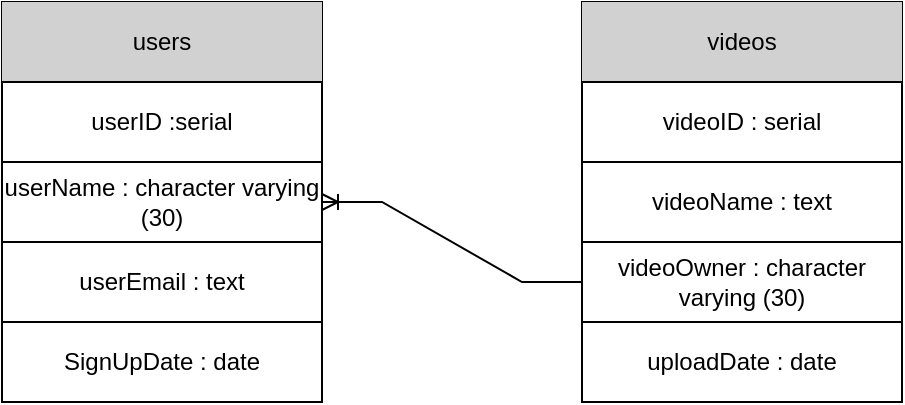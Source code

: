 <mxfile version="20.8.8" type="github">
  <diagram name="Page-1" id="x4iJGQ0KPtCMB_jyQW9S">
    <mxGraphModel dx="677" dy="365" grid="1" gridSize="10" guides="1" tooltips="1" connect="1" arrows="1" fold="1" page="1" pageScale="1" pageWidth="827" pageHeight="1169" math="0" shadow="0">
      <root>
        <mxCell id="0" />
        <mxCell id="1" parent="0" />
        <mxCell id="uvVCpmAjIxrzyu7uWYnQ-89" value="" style="rounded=0;whiteSpace=wrap;html=1;" vertex="1" parent="1">
          <mxGeometry x="80" y="80" width="160" height="200" as="geometry" />
        </mxCell>
        <mxCell id="uvVCpmAjIxrzyu7uWYnQ-90" value="" style="rounded=0;whiteSpace=wrap;html=1;" vertex="1" parent="1">
          <mxGeometry x="80" y="80" width="160" height="40" as="geometry" />
        </mxCell>
        <mxCell id="uvVCpmAjIxrzyu7uWYnQ-91" value="users" style="text;strokeColor=none;align=center;fillColor=#D1D1D1;html=1;verticalAlign=middle;whiteSpace=wrap;rounded=0;" vertex="1" parent="1">
          <mxGeometry x="80" y="80" width="160" height="40" as="geometry" />
        </mxCell>
        <mxCell id="uvVCpmAjIxrzyu7uWYnQ-92" value="" style="rounded=0;whiteSpace=wrap;html=1;" vertex="1" parent="1">
          <mxGeometry x="370" y="80" width="160" height="200" as="geometry" />
        </mxCell>
        <mxCell id="uvVCpmAjIxrzyu7uWYnQ-93" value="" style="rounded=0;whiteSpace=wrap;html=1;" vertex="1" parent="1">
          <mxGeometry x="370" y="80" width="160" height="40" as="geometry" />
        </mxCell>
        <mxCell id="uvVCpmAjIxrzyu7uWYnQ-94" value="videos" style="text;strokeColor=none;align=center;fillColor=#D1D1D1;html=1;verticalAlign=middle;whiteSpace=wrap;rounded=0;" vertex="1" parent="1">
          <mxGeometry x="370" y="80" width="160" height="40" as="geometry" />
        </mxCell>
        <mxCell id="uvVCpmAjIxrzyu7uWYnQ-95" value="" style="rounded=0;whiteSpace=wrap;html=1;" vertex="1" parent="1">
          <mxGeometry x="80" y="120" width="160" height="40" as="geometry" />
        </mxCell>
        <mxCell id="uvVCpmAjIxrzyu7uWYnQ-96" value="userID :serial" style="text;strokeColor=none;align=center;fillColor=none;html=1;verticalAlign=middle;whiteSpace=wrap;rounded=0;" vertex="1" parent="1">
          <mxGeometry x="80" y="120" width="160" height="40" as="geometry" />
        </mxCell>
        <mxCell id="uvVCpmAjIxrzyu7uWYnQ-97" value="" style="rounded=0;whiteSpace=wrap;html=1;fillColor=none;" vertex="1" parent="1">
          <mxGeometry x="80" y="160" width="160" height="40" as="geometry" />
        </mxCell>
        <mxCell id="uvVCpmAjIxrzyu7uWYnQ-98" value="userName : character varying (30)" style="text;strokeColor=none;align=center;fillColor=none;html=1;verticalAlign=middle;whiteSpace=wrap;rounded=0;" vertex="1" parent="1">
          <mxGeometry x="80" y="160" width="160" height="40" as="geometry" />
        </mxCell>
        <mxCell id="uvVCpmAjIxrzyu7uWYnQ-99" value="" style="rounded=0;whiteSpace=wrap;html=1;fillColor=none;" vertex="1" parent="1">
          <mxGeometry x="80" y="200" width="160" height="40" as="geometry" />
        </mxCell>
        <mxCell id="uvVCpmAjIxrzyu7uWYnQ-100" value="&lt;div&gt;userEmail : text&lt;/div&gt;" style="text;strokeColor=none;align=center;fillColor=none;html=1;verticalAlign=middle;whiteSpace=wrap;rounded=0;" vertex="1" parent="1">
          <mxGeometry x="80" y="200" width="160" height="40" as="geometry" />
        </mxCell>
        <mxCell id="uvVCpmAjIxrzyu7uWYnQ-103" value="" style="rounded=0;whiteSpace=wrap;html=1;fillColor=none;" vertex="1" parent="1">
          <mxGeometry x="370" y="120" width="160" height="40" as="geometry" />
        </mxCell>
        <mxCell id="uvVCpmAjIxrzyu7uWYnQ-104" value="videoID : serial" style="text;strokeColor=none;align=center;fillColor=none;html=1;verticalAlign=middle;whiteSpace=wrap;rounded=0;" vertex="1" parent="1">
          <mxGeometry x="370" y="120" width="160" height="40" as="geometry" />
        </mxCell>
        <mxCell id="uvVCpmAjIxrzyu7uWYnQ-105" value="videoName : text" style="rounded=0;whiteSpace=wrap;html=1;fillColor=none;" vertex="1" parent="1">
          <mxGeometry x="370" y="160" width="160" height="40" as="geometry" />
        </mxCell>
        <mxCell id="uvVCpmAjIxrzyu7uWYnQ-106" value="videoOwner : character varying (30)" style="rounded=0;whiteSpace=wrap;html=1;fillColor=none;" vertex="1" parent="1">
          <mxGeometry x="370" y="200" width="160" height="40" as="geometry" />
        </mxCell>
        <mxCell id="uvVCpmAjIxrzyu7uWYnQ-107" value="uploadDate : date" style="whiteSpace=wrap;html=1;fillColor=none;" vertex="1" parent="1">
          <mxGeometry x="370" y="240" width="160" height="40" as="geometry" />
        </mxCell>
        <mxCell id="uvVCpmAjIxrzyu7uWYnQ-109" value="SignUpDate : date" style="rounded=0;whiteSpace=wrap;html=1;fillColor=none;" vertex="1" parent="1">
          <mxGeometry x="80" y="240" width="160" height="40" as="geometry" />
        </mxCell>
        <mxCell id="uvVCpmAjIxrzyu7uWYnQ-113" value="" style="edgeStyle=entityRelationEdgeStyle;fontSize=12;html=1;endArrow=ERoneToMany;rounded=0;entryX=1;entryY=0.5;entryDx=0;entryDy=0;exitX=0;exitY=0.5;exitDx=0;exitDy=0;" edge="1" parent="1" source="uvVCpmAjIxrzyu7uWYnQ-106" target="uvVCpmAjIxrzyu7uWYnQ-98">
          <mxGeometry width="100" height="100" relative="1" as="geometry">
            <mxPoint x="280" y="280" as="sourcePoint" />
            <mxPoint x="380" y="180" as="targetPoint" />
          </mxGeometry>
        </mxCell>
      </root>
    </mxGraphModel>
  </diagram>
</mxfile>
